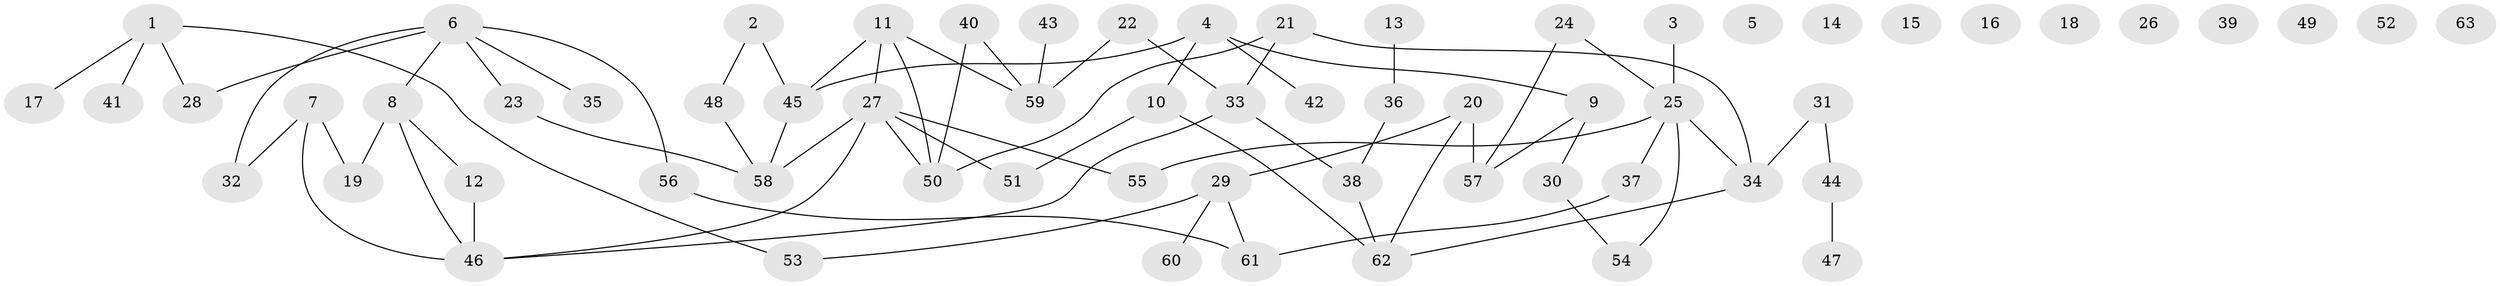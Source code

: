 // Generated by graph-tools (version 1.1) at 2025/00/03/09/25 03:00:52]
// undirected, 63 vertices, 72 edges
graph export_dot {
graph [start="1"]
  node [color=gray90,style=filled];
  1;
  2;
  3;
  4;
  5;
  6;
  7;
  8;
  9;
  10;
  11;
  12;
  13;
  14;
  15;
  16;
  17;
  18;
  19;
  20;
  21;
  22;
  23;
  24;
  25;
  26;
  27;
  28;
  29;
  30;
  31;
  32;
  33;
  34;
  35;
  36;
  37;
  38;
  39;
  40;
  41;
  42;
  43;
  44;
  45;
  46;
  47;
  48;
  49;
  50;
  51;
  52;
  53;
  54;
  55;
  56;
  57;
  58;
  59;
  60;
  61;
  62;
  63;
  1 -- 17;
  1 -- 28;
  1 -- 41;
  1 -- 53;
  2 -- 45;
  2 -- 48;
  3 -- 25;
  4 -- 9;
  4 -- 10;
  4 -- 42;
  4 -- 45;
  6 -- 8;
  6 -- 23;
  6 -- 28;
  6 -- 32;
  6 -- 35;
  6 -- 56;
  7 -- 19;
  7 -- 32;
  7 -- 46;
  8 -- 12;
  8 -- 19;
  8 -- 46;
  9 -- 30;
  9 -- 57;
  10 -- 51;
  10 -- 62;
  11 -- 27;
  11 -- 45;
  11 -- 50;
  11 -- 59;
  12 -- 46;
  13 -- 36;
  20 -- 29;
  20 -- 57;
  20 -- 62;
  21 -- 33;
  21 -- 34;
  21 -- 50;
  22 -- 33;
  22 -- 59;
  23 -- 58;
  24 -- 25;
  24 -- 57;
  25 -- 34;
  25 -- 37;
  25 -- 54;
  25 -- 55;
  27 -- 46;
  27 -- 50;
  27 -- 51;
  27 -- 55;
  27 -- 58;
  29 -- 53;
  29 -- 60;
  29 -- 61;
  30 -- 54;
  31 -- 34;
  31 -- 44;
  33 -- 38;
  33 -- 46;
  34 -- 62;
  36 -- 38;
  37 -- 61;
  38 -- 62;
  40 -- 50;
  40 -- 59;
  43 -- 59;
  44 -- 47;
  45 -- 58;
  48 -- 58;
  56 -- 61;
}
